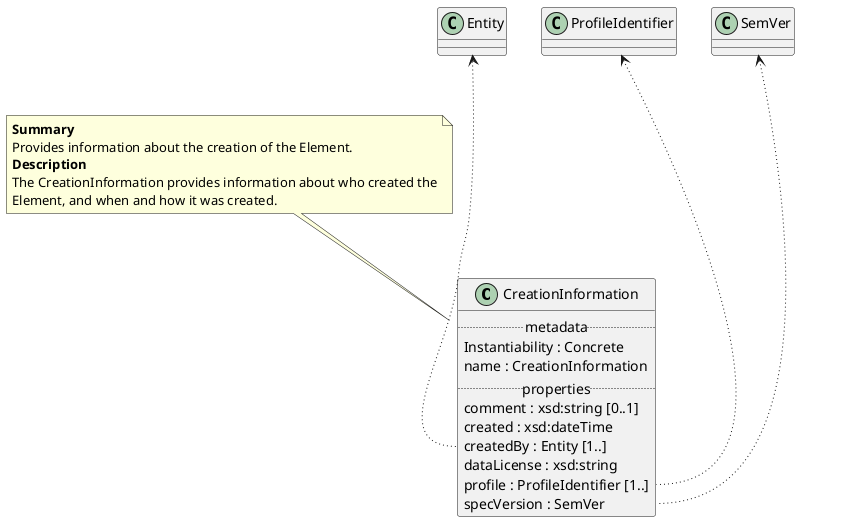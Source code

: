 @startuml
class CreationInformation {
.. metadata ..
    Instantiability : Concrete
    name : CreationInformation
.. properties ..
    comment : xsd:string [0..1]
    created : xsd:dateTime 
    createdBy : Entity [1..]
    dataLicense : xsd:string 
    profile : ProfileIdentifier [1..]
    specVersion : SemVer 
}
note top of CreationInformation
<b>Summary</b>
Provides information about the creation of the Element.
<b>Description</b>
The CreationInformation provides information about who created the
Element, and when and how it was created.
end note
"Entity" <-[dotted]-- "CreationInformation::createdBy"
"ProfileIdentifier" <-[dotted]-- "CreationInformation::profile"
"SemVer" <-[dotted]-- "CreationInformation::specVersion"
@enduml
